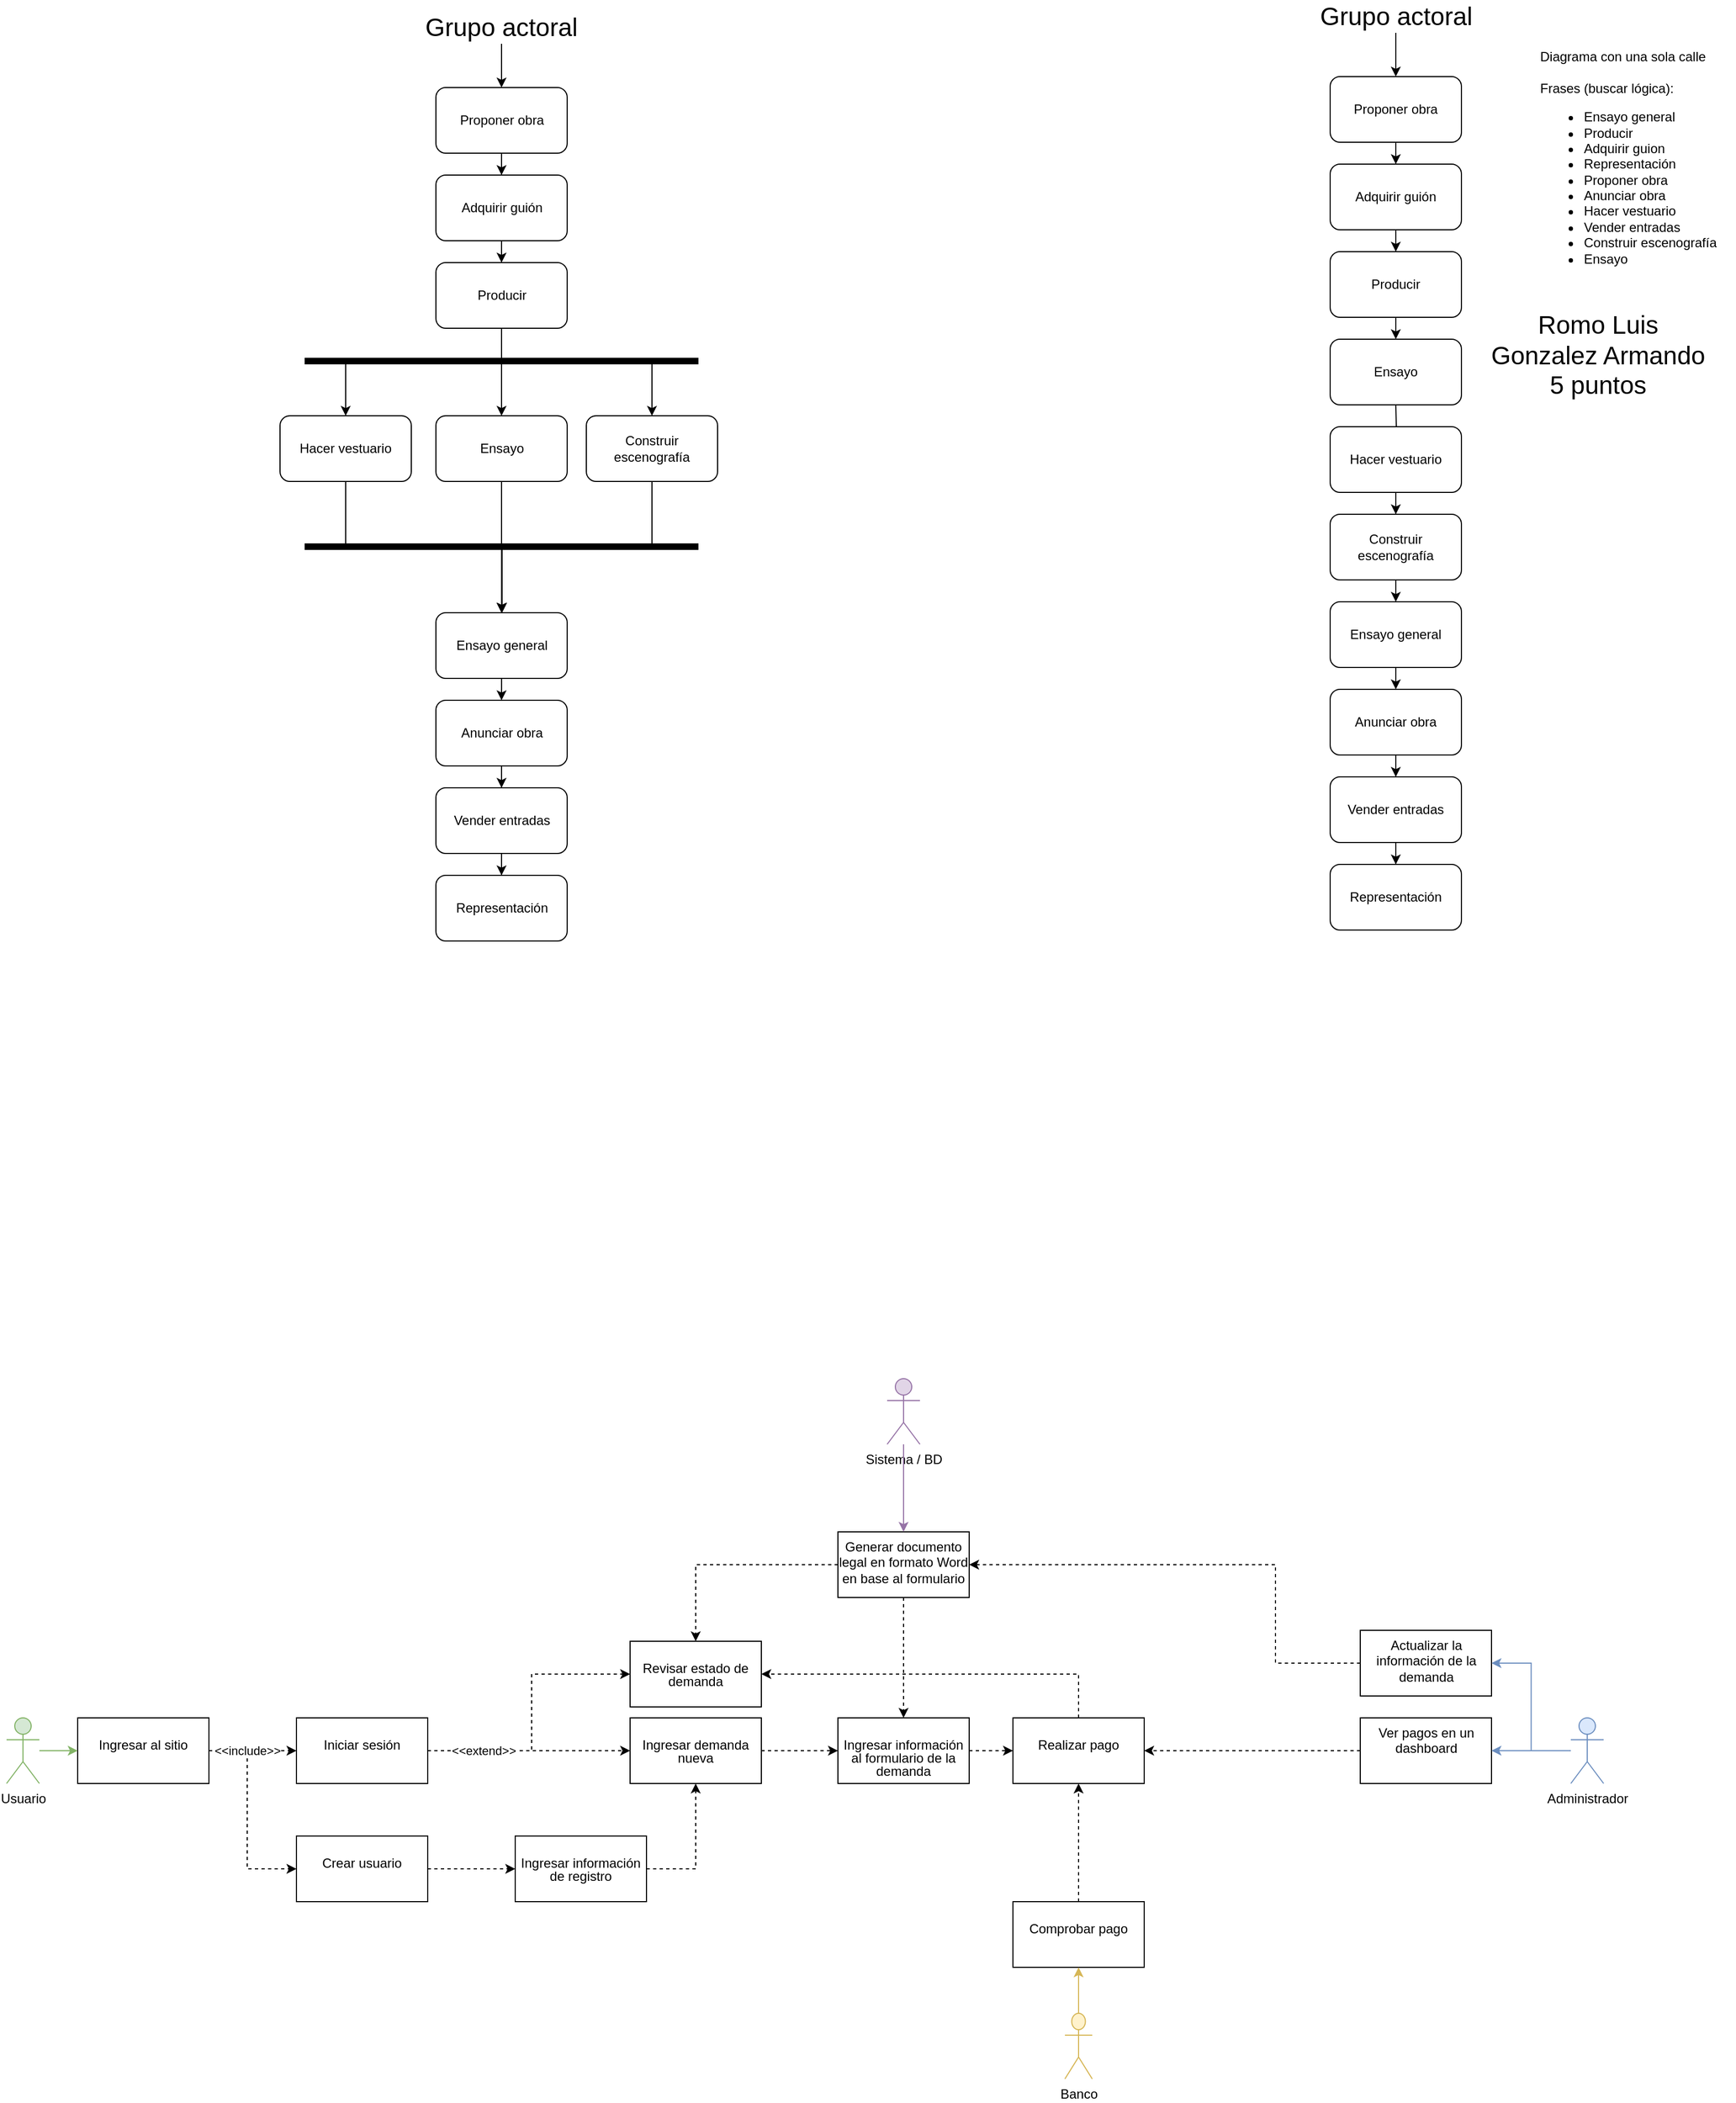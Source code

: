 <mxfile version="16.6.5" type="device"><diagram id="uHA1PcAjIzzWdLv2DEDG" name="Page-1"><mxGraphModel dx="2505" dy="1390" grid="1" gridSize="10" guides="1" tooltips="1" connect="1" arrows="1" fold="1" page="1" pageScale="1" pageWidth="827" pageHeight="1169" math="0" shadow="0"><root><mxCell id="0"/><mxCell id="1" parent="0"/><mxCell id="KL0UWZUUoH1hA8lSt7qz-1" value="Diagrama con una sola calle&lt;br&gt;&lt;br&gt;Frases (buscar lógica):&lt;br&gt;&lt;ul&gt;&lt;li&gt;Ensayo general&lt;/li&gt;&lt;li&gt;Producir&lt;/li&gt;&lt;li&gt;Adquirir guion&lt;/li&gt;&lt;li&gt;Representación&lt;/li&gt;&lt;li&gt;Proponer obra&lt;/li&gt;&lt;li&gt;Anunciar obra&lt;/li&gt;&lt;li&gt;Hacer vestuario&lt;/li&gt;&lt;li&gt;Vender entradas&lt;/li&gt;&lt;li&gt;Construir escenografía&lt;/li&gt;&lt;li&gt;Ensayo&lt;/li&gt;&lt;/ul&gt;" style="text;html=1;strokeColor=none;fillColor=none;align=left;verticalAlign=middle;whiteSpace=wrap;rounded=0;" parent="1" vertex="1"><mxGeometry x="640" y="10" width="180" height="300" as="geometry"/></mxCell><mxCell id="KL0UWZUUoH1hA8lSt7qz-70" value="" style="group" parent="1" vertex="1" connectable="0"><mxGeometry x="-510" y="20" width="400" height="850" as="geometry"/></mxCell><mxCell id="KL0UWZUUoH1hA8lSt7qz-64" style="edgeStyle=orthogonalEdgeStyle;rounded=0;orthogonalLoop=1;jettySize=auto;html=1;entryX=0.5;entryY=0;entryDx=0;entryDy=0;fontSize=23;strokeWidth=1;" parent="KL0UWZUUoH1hA8lSt7qz-70" edge="1"><mxGeometry relative="1" as="geometry"><mxPoint x="202.5" y="430" as="sourcePoint"/><mxPoint x="202.5" y="550" as="targetPoint"/></mxGeometry></mxCell><mxCell id="KL0UWZUUoH1hA8lSt7qz-59" style="edgeStyle=orthogonalEdgeStyle;rounded=0;orthogonalLoop=1;jettySize=auto;html=1;fontSize=23;strokeWidth=1;" parent="KL0UWZUUoH1hA8lSt7qz-70" source="KL0UWZUUoH1hA8lSt7qz-37" edge="1"><mxGeometry relative="1" as="geometry"><mxPoint x="202.5" y="370" as="targetPoint"/></mxGeometry></mxCell><mxCell id="KL0UWZUUoH1hA8lSt7qz-37" value="Producir" style="rounded=1;whiteSpace=wrap;html=1;" parent="KL0UWZUUoH1hA8lSt7qz-70" vertex="1"><mxGeometry x="142.5" y="230" width="120" height="60" as="geometry"/></mxCell><mxCell id="KL0UWZUUoH1hA8lSt7qz-38" style="edgeStyle=orthogonalEdgeStyle;rounded=0;orthogonalLoop=1;jettySize=auto;html=1;entryX=0.5;entryY=0;entryDx=0;entryDy=0;" parent="KL0UWZUUoH1hA8lSt7qz-70" source="KL0UWZUUoH1hA8lSt7qz-39" target="KL0UWZUUoH1hA8lSt7qz-37" edge="1"><mxGeometry relative="1" as="geometry"/></mxCell><mxCell id="KL0UWZUUoH1hA8lSt7qz-39" value="Adquirir guión" style="rounded=1;whiteSpace=wrap;html=1;" parent="KL0UWZUUoH1hA8lSt7qz-70" vertex="1"><mxGeometry x="142.5" y="150" width="120" height="60" as="geometry"/></mxCell><mxCell id="KL0UWZUUoH1hA8lSt7qz-40" value="Representación" style="rounded=1;whiteSpace=wrap;html=1;" parent="KL0UWZUUoH1hA8lSt7qz-70" vertex="1"><mxGeometry x="142.5" y="790" width="120" height="60" as="geometry"/></mxCell><mxCell id="KL0UWZUUoH1hA8lSt7qz-41" style="edgeStyle=orthogonalEdgeStyle;rounded=0;orthogonalLoop=1;jettySize=auto;html=1;entryX=0.5;entryY=0;entryDx=0;entryDy=0;" parent="KL0UWZUUoH1hA8lSt7qz-70" source="KL0UWZUUoH1hA8lSt7qz-42" target="KL0UWZUUoH1hA8lSt7qz-39" edge="1"><mxGeometry relative="1" as="geometry"/></mxCell><mxCell id="KL0UWZUUoH1hA8lSt7qz-42" value="Proponer obra" style="rounded=1;whiteSpace=wrap;html=1;" parent="KL0UWZUUoH1hA8lSt7qz-70" vertex="1"><mxGeometry x="142.5" y="70" width="120" height="60" as="geometry"/></mxCell><mxCell id="KL0UWZUUoH1hA8lSt7qz-44" value="Anunciar obra" style="rounded=1;whiteSpace=wrap;html=1;" parent="KL0UWZUUoH1hA8lSt7qz-70" vertex="1"><mxGeometry x="142.5" y="630" width="120" height="60" as="geometry"/></mxCell><mxCell id="KL0UWZUUoH1hA8lSt7qz-61" style="edgeStyle=orthogonalEdgeStyle;rounded=0;orthogonalLoop=1;jettySize=auto;html=1;fontSize=23;strokeWidth=1;" parent="KL0UWZUUoH1hA8lSt7qz-70" source="KL0UWZUUoH1hA8lSt7qz-46" edge="1"><mxGeometry relative="1" as="geometry"><mxPoint x="203" y="550" as="targetPoint"/><Array as="points"><mxPoint x="60" y="490"/><mxPoint x="203" y="490"/></Array></mxGeometry></mxCell><mxCell id="KL0UWZUUoH1hA8lSt7qz-46" value="Hacer vestuario" style="rounded=1;whiteSpace=wrap;html=1;" parent="KL0UWZUUoH1hA8lSt7qz-70" vertex="1"><mxGeometry y="370" width="120" height="60" as="geometry"/></mxCell><mxCell id="KL0UWZUUoH1hA8lSt7qz-58" style="edgeStyle=orthogonalEdgeStyle;rounded=0;orthogonalLoop=1;jettySize=auto;html=1;entryX=0.5;entryY=0;entryDx=0;entryDy=0;fontSize=23;strokeWidth=1;" parent="KL0UWZUUoH1hA8lSt7qz-70" source="KL0UWZUUoH1hA8lSt7qz-37" target="KL0UWZUUoH1hA8lSt7qz-46" edge="1"><mxGeometry relative="1" as="geometry"><Array as="points"><mxPoint x="203" y="320"/><mxPoint x="60" y="320"/></Array></mxGeometry></mxCell><mxCell id="KL0UWZUUoH1hA8lSt7qz-47" style="edgeStyle=orthogonalEdgeStyle;rounded=0;orthogonalLoop=1;jettySize=auto;html=1;" parent="KL0UWZUUoH1hA8lSt7qz-70" source="KL0UWZUUoH1hA8lSt7qz-48" target="KL0UWZUUoH1hA8lSt7qz-40" edge="1"><mxGeometry relative="1" as="geometry"/></mxCell><mxCell id="KL0UWZUUoH1hA8lSt7qz-48" value="Vender entradas" style="rounded=1;whiteSpace=wrap;html=1;" parent="KL0UWZUUoH1hA8lSt7qz-70" vertex="1"><mxGeometry x="142.5" y="710" width="120" height="60" as="geometry"/></mxCell><mxCell id="KL0UWZUUoH1hA8lSt7qz-43" style="edgeStyle=orthogonalEdgeStyle;rounded=0;orthogonalLoop=1;jettySize=auto;html=1;entryX=0.5;entryY=0;entryDx=0;entryDy=0;" parent="KL0UWZUUoH1hA8lSt7qz-70" source="KL0UWZUUoH1hA8lSt7qz-44" target="KL0UWZUUoH1hA8lSt7qz-48" edge="1"><mxGeometry relative="1" as="geometry"/></mxCell><mxCell id="KL0UWZUUoH1hA8lSt7qz-65" style="edgeStyle=orthogonalEdgeStyle;rounded=0;orthogonalLoop=1;jettySize=auto;html=1;entryX=0.5;entryY=0;entryDx=0;entryDy=0;fontSize=23;strokeWidth=1;" parent="KL0UWZUUoH1hA8lSt7qz-70" source="KL0UWZUUoH1hA8lSt7qz-50" edge="1"><mxGeometry relative="1" as="geometry"><mxPoint x="202.5" y="550" as="targetPoint"/><Array as="points"><mxPoint x="340" y="490"/><mxPoint x="203" y="490"/></Array></mxGeometry></mxCell><mxCell id="KL0UWZUUoH1hA8lSt7qz-50" value="Construir escenografía" style="rounded=1;whiteSpace=wrap;html=1;" parent="KL0UWZUUoH1hA8lSt7qz-70" vertex="1"><mxGeometry x="280" y="370" width="120" height="60" as="geometry"/></mxCell><mxCell id="KL0UWZUUoH1hA8lSt7qz-60" style="edgeStyle=orthogonalEdgeStyle;rounded=0;orthogonalLoop=1;jettySize=auto;html=1;fontSize=23;strokeWidth=1;" parent="KL0UWZUUoH1hA8lSt7qz-70" source="KL0UWZUUoH1hA8lSt7qz-37" target="KL0UWZUUoH1hA8lSt7qz-50" edge="1"><mxGeometry relative="1" as="geometry"><Array as="points"><mxPoint x="203" y="320"/><mxPoint x="340" y="320"/></Array></mxGeometry></mxCell><mxCell id="KL0UWZUUoH1hA8lSt7qz-51" style="edgeStyle=orthogonalEdgeStyle;rounded=0;orthogonalLoop=1;jettySize=auto;html=1;entryX=0.5;entryY=0;entryDx=0;entryDy=0;" parent="KL0UWZUUoH1hA8lSt7qz-70" target="KL0UWZUUoH1hA8lSt7qz-44" edge="1"><mxGeometry relative="1" as="geometry"><mxPoint x="202.533" y="610" as="sourcePoint"/></mxGeometry></mxCell><mxCell id="KL0UWZUUoH1hA8lSt7qz-53" style="edgeStyle=orthogonalEdgeStyle;rounded=0;orthogonalLoop=1;jettySize=auto;html=1;" parent="KL0UWZUUoH1hA8lSt7qz-70" source="KL0UWZUUoH1hA8lSt7qz-54" target="KL0UWZUUoH1hA8lSt7qz-42" edge="1"><mxGeometry relative="1" as="geometry"/></mxCell><mxCell id="KL0UWZUUoH1hA8lSt7qz-54" value="&lt;font style=&quot;font-size: 23px&quot;&gt;Grupo actoral&lt;/font&gt;" style="text;html=1;strokeColor=none;fillColor=none;align=center;verticalAlign=middle;whiteSpace=wrap;rounded=0;" parent="KL0UWZUUoH1hA8lSt7qz-70" vertex="1"><mxGeometry x="120" width="165" height="30" as="geometry"/></mxCell><mxCell id="KL0UWZUUoH1hA8lSt7qz-56" value="" style="endArrow=none;html=1;rounded=0;fontSize=23;strokeWidth=6;" parent="KL0UWZUUoH1hA8lSt7qz-70" edge="1"><mxGeometry width="50" height="50" relative="1" as="geometry"><mxPoint x="22.5" y="320" as="sourcePoint"/><mxPoint x="382.5" y="320" as="targetPoint"/></mxGeometry></mxCell><mxCell id="KL0UWZUUoH1hA8lSt7qz-57" value="" style="endArrow=none;html=1;rounded=0;fontSize=23;strokeWidth=6;" parent="KL0UWZUUoH1hA8lSt7qz-70" edge="1"><mxGeometry width="50" height="50" relative="1" as="geometry"><mxPoint x="22.5" y="489.6" as="sourcePoint"/><mxPoint x="382.5" y="489.6" as="targetPoint"/></mxGeometry></mxCell><mxCell id="KL0UWZUUoH1hA8lSt7qz-66" value="Ensayo" style="rounded=1;whiteSpace=wrap;html=1;" parent="KL0UWZUUoH1hA8lSt7qz-70" vertex="1"><mxGeometry x="142.5" y="370" width="120" height="60" as="geometry"/></mxCell><mxCell id="KL0UWZUUoH1hA8lSt7qz-67" value="Ensayo general" style="rounded=1;whiteSpace=wrap;html=1;" parent="KL0UWZUUoH1hA8lSt7qz-70" vertex="1"><mxGeometry x="142.5" y="550" width="120" height="60" as="geometry"/></mxCell><mxCell id="KL0UWZUUoH1hA8lSt7qz-71" value="" style="group" parent="1" vertex="1" connectable="0"><mxGeometry x="427.5" y="10" width="165" height="850" as="geometry"/></mxCell><mxCell id="KL0UWZUUoH1hA8lSt7qz-26" style="edgeStyle=orthogonalEdgeStyle;rounded=0;orthogonalLoop=1;jettySize=auto;html=1;" parent="KL0UWZUUoH1hA8lSt7qz-71" target="KL0UWZUUoH1hA8lSt7qz-19" edge="1"><mxGeometry relative="1" as="geometry"><mxPoint x="82.5" y="370" as="sourcePoint"/></mxGeometry></mxCell><mxCell id="KL0UWZUUoH1hA8lSt7qz-25" style="edgeStyle=orthogonalEdgeStyle;rounded=0;orthogonalLoop=1;jettySize=auto;html=1;" parent="KL0UWZUUoH1hA8lSt7qz-71" source="KL0UWZUUoH1hA8lSt7qz-14" edge="1"><mxGeometry relative="1" as="geometry"><mxPoint x="82.5" y="310" as="targetPoint"/></mxGeometry></mxCell><mxCell id="KL0UWZUUoH1hA8lSt7qz-14" value="Producir" style="rounded=1;whiteSpace=wrap;html=1;" parent="KL0UWZUUoH1hA8lSt7qz-71" vertex="1"><mxGeometry x="22.5" y="230" width="120" height="60" as="geometry"/></mxCell><mxCell id="KL0UWZUUoH1hA8lSt7qz-24" style="edgeStyle=orthogonalEdgeStyle;rounded=0;orthogonalLoop=1;jettySize=auto;html=1;entryX=0.5;entryY=0;entryDx=0;entryDy=0;" parent="KL0UWZUUoH1hA8lSt7qz-71" source="KL0UWZUUoH1hA8lSt7qz-15" target="KL0UWZUUoH1hA8lSt7qz-14" edge="1"><mxGeometry relative="1" as="geometry"/></mxCell><mxCell id="KL0UWZUUoH1hA8lSt7qz-15" value="Adquirir guión" style="rounded=1;whiteSpace=wrap;html=1;" parent="KL0UWZUUoH1hA8lSt7qz-71" vertex="1"><mxGeometry x="22.5" y="150" width="120" height="60" as="geometry"/></mxCell><mxCell id="KL0UWZUUoH1hA8lSt7qz-16" value="Representación" style="rounded=1;whiteSpace=wrap;html=1;" parent="KL0UWZUUoH1hA8lSt7qz-71" vertex="1"><mxGeometry x="22.5" y="790" width="120" height="60" as="geometry"/></mxCell><mxCell id="KL0UWZUUoH1hA8lSt7qz-23" style="edgeStyle=orthogonalEdgeStyle;rounded=0;orthogonalLoop=1;jettySize=auto;html=1;entryX=0.5;entryY=0;entryDx=0;entryDy=0;" parent="KL0UWZUUoH1hA8lSt7qz-71" source="KL0UWZUUoH1hA8lSt7qz-17" target="KL0UWZUUoH1hA8lSt7qz-15" edge="1"><mxGeometry relative="1" as="geometry"/></mxCell><mxCell id="KL0UWZUUoH1hA8lSt7qz-17" value="Proponer obra" style="rounded=1;whiteSpace=wrap;html=1;" parent="KL0UWZUUoH1hA8lSt7qz-71" vertex="1"><mxGeometry x="22.5" y="70" width="120" height="60" as="geometry"/></mxCell><mxCell id="KL0UWZUUoH1hA8lSt7qz-18" value="Anunciar obra" style="rounded=1;whiteSpace=wrap;html=1;" parent="KL0UWZUUoH1hA8lSt7qz-71" vertex="1"><mxGeometry x="22.5" y="630" width="120" height="60" as="geometry"/></mxCell><mxCell id="KL0UWZUUoH1hA8lSt7qz-19" value="Hacer vestuario" style="rounded=1;whiteSpace=wrap;html=1;" parent="KL0UWZUUoH1hA8lSt7qz-71" vertex="1"><mxGeometry x="22.5" y="390" width="120" height="60" as="geometry"/></mxCell><mxCell id="KL0UWZUUoH1hA8lSt7qz-31" style="edgeStyle=orthogonalEdgeStyle;rounded=0;orthogonalLoop=1;jettySize=auto;html=1;" parent="KL0UWZUUoH1hA8lSt7qz-71" source="KL0UWZUUoH1hA8lSt7qz-20" target="KL0UWZUUoH1hA8lSt7qz-16" edge="1"><mxGeometry relative="1" as="geometry"/></mxCell><mxCell id="KL0UWZUUoH1hA8lSt7qz-20" value="Vender entradas" style="rounded=1;whiteSpace=wrap;html=1;" parent="KL0UWZUUoH1hA8lSt7qz-71" vertex="1"><mxGeometry x="22.5" y="710" width="120" height="60" as="geometry"/></mxCell><mxCell id="KL0UWZUUoH1hA8lSt7qz-30" style="edgeStyle=orthogonalEdgeStyle;rounded=0;orthogonalLoop=1;jettySize=auto;html=1;entryX=0.5;entryY=0;entryDx=0;entryDy=0;" parent="KL0UWZUUoH1hA8lSt7qz-71" source="KL0UWZUUoH1hA8lSt7qz-18" target="KL0UWZUUoH1hA8lSt7qz-20" edge="1"><mxGeometry relative="1" as="geometry"/></mxCell><mxCell id="KL0UWZUUoH1hA8lSt7qz-28" style="edgeStyle=orthogonalEdgeStyle;rounded=0;orthogonalLoop=1;jettySize=auto;html=1;entryX=0.5;entryY=0;entryDx=0;entryDy=0;" parent="KL0UWZUUoH1hA8lSt7qz-71" source="KL0UWZUUoH1hA8lSt7qz-21" edge="1"><mxGeometry relative="1" as="geometry"><mxPoint x="82.5" y="550" as="targetPoint"/></mxGeometry></mxCell><mxCell id="KL0UWZUUoH1hA8lSt7qz-21" value="Construir escenografía" style="rounded=1;whiteSpace=wrap;html=1;" parent="KL0UWZUUoH1hA8lSt7qz-71" vertex="1"><mxGeometry x="22.5" y="470" width="120" height="60" as="geometry"/></mxCell><mxCell id="KL0UWZUUoH1hA8lSt7qz-27" style="edgeStyle=orthogonalEdgeStyle;rounded=0;orthogonalLoop=1;jettySize=auto;html=1;entryX=0.5;entryY=0;entryDx=0;entryDy=0;" parent="KL0UWZUUoH1hA8lSt7qz-71" source="KL0UWZUUoH1hA8lSt7qz-19" target="KL0UWZUUoH1hA8lSt7qz-21" edge="1"><mxGeometry relative="1" as="geometry"/></mxCell><mxCell id="KL0UWZUUoH1hA8lSt7qz-29" style="edgeStyle=orthogonalEdgeStyle;rounded=0;orthogonalLoop=1;jettySize=auto;html=1;entryX=0.5;entryY=0;entryDx=0;entryDy=0;" parent="KL0UWZUUoH1hA8lSt7qz-71" target="KL0UWZUUoH1hA8lSt7qz-18" edge="1"><mxGeometry relative="1" as="geometry"><mxPoint x="82.5" y="610" as="sourcePoint"/></mxGeometry></mxCell><mxCell id="KL0UWZUUoH1hA8lSt7qz-33" style="edgeStyle=orthogonalEdgeStyle;rounded=0;orthogonalLoop=1;jettySize=auto;html=1;" parent="KL0UWZUUoH1hA8lSt7qz-71" source="KL0UWZUUoH1hA8lSt7qz-32" target="KL0UWZUUoH1hA8lSt7qz-17" edge="1"><mxGeometry relative="1" as="geometry"/></mxCell><mxCell id="KL0UWZUUoH1hA8lSt7qz-32" value="&lt;font style=&quot;font-size: 23px&quot;&gt;Grupo actoral&lt;/font&gt;" style="text;html=1;strokeColor=none;fillColor=none;align=center;verticalAlign=middle;whiteSpace=wrap;rounded=0;" parent="KL0UWZUUoH1hA8lSt7qz-71" vertex="1"><mxGeometry width="165" height="30" as="geometry"/></mxCell><mxCell id="KL0UWZUUoH1hA8lSt7qz-68" value="Ensayo" style="rounded=1;whiteSpace=wrap;html=1;" parent="KL0UWZUUoH1hA8lSt7qz-71" vertex="1"><mxGeometry x="22.5" y="310" width="120" height="60" as="geometry"/></mxCell><mxCell id="KL0UWZUUoH1hA8lSt7qz-69" value="Ensayo general" style="rounded=1;whiteSpace=wrap;html=1;" parent="KL0UWZUUoH1hA8lSt7qz-71" vertex="1"><mxGeometry x="22.5" y="550" width="120" height="60" as="geometry"/></mxCell><mxCell id="KL0UWZUUoH1hA8lSt7qz-72" value="Romo Luis&lt;br&gt;Gonzalez Armando&lt;br&gt;5 puntos" style="text;html=1;strokeColor=none;fillColor=none;align=center;verticalAlign=middle;whiteSpace=wrap;rounded=0;fontSize=23;" parent="1" vertex="1"><mxGeometry x="570" y="320" width="250" height="30" as="geometry"/></mxCell><mxCell id="xRIBHftdkWutgnWK64R4-59" value="" style="group" vertex="1" connectable="0" parent="1"><mxGeometry x="-760" y="1270" width="1460" height="640" as="geometry"/></mxCell><mxCell id="xRIBHftdkWutgnWK64R4-7" value="Usuario" style="shape=umlActor;verticalLabelPosition=bottom;verticalAlign=top;html=1;outlineConnect=0;fillColor=#d5e8d4;strokeColor=#82b366;" vertex="1" parent="xRIBHftdkWutgnWK64R4-59"><mxGeometry y="310" width="30" height="60" as="geometry"/></mxCell><mxCell id="xRIBHftdkWutgnWK64R4-8" value="Administrador" style="shape=umlActor;verticalLabelPosition=bottom;verticalAlign=top;html=1;outlineConnect=0;fillColor=#dae8fc;strokeColor=#6c8ebf;" vertex="1" parent="xRIBHftdkWutgnWK64R4-59"><mxGeometry x="1430" y="310" width="30" height="60" as="geometry"/></mxCell><mxCell id="xRIBHftdkWutgnWK64R4-13" value="&lt;p style=&quot;line-height: 1&quot;&gt;Ingresar al sitio&lt;/p&gt;" style="whiteSpace=wrap;html=1;verticalAlign=top;fillColor=#FFFFFF;" vertex="1" parent="xRIBHftdkWutgnWK64R4-59"><mxGeometry x="65" y="310" width="120" height="60" as="geometry"/></mxCell><mxCell id="xRIBHftdkWutgnWK64R4-14" value="" style="edgeStyle=orthogonalEdgeStyle;rounded=0;orthogonalLoop=1;jettySize=auto;html=1;fillColor=#d5e8d4;strokeColor=#82b366;" edge="1" parent="xRIBHftdkWutgnWK64R4-59" source="xRIBHftdkWutgnWK64R4-7" target="xRIBHftdkWutgnWK64R4-13"><mxGeometry relative="1" as="geometry"/></mxCell><mxCell id="xRIBHftdkWutgnWK64R4-15" value="&lt;p style=&quot;line-height: 1&quot;&gt;Iniciar sesión&lt;/p&gt;" style="whiteSpace=wrap;html=1;verticalAlign=top;fillColor=#FFFFFF;" vertex="1" parent="xRIBHftdkWutgnWK64R4-59"><mxGeometry x="265" y="310" width="120" height="60" as="geometry"/></mxCell><mxCell id="xRIBHftdkWutgnWK64R4-16" value="" style="edgeStyle=orthogonalEdgeStyle;rounded=0;orthogonalLoop=1;jettySize=auto;html=1;dashed=1;" edge="1" parent="xRIBHftdkWutgnWK64R4-59" source="xRIBHftdkWutgnWK64R4-13" target="xRIBHftdkWutgnWK64R4-15"><mxGeometry relative="1" as="geometry"/></mxCell><mxCell id="xRIBHftdkWutgnWK64R4-17" value="&lt;p style=&quot;line-height: 1&quot;&gt;Crear usuario&lt;/p&gt;" style="whiteSpace=wrap;html=1;verticalAlign=top;fillColor=#FFFFFF;" vertex="1" parent="xRIBHftdkWutgnWK64R4-59"><mxGeometry x="265" y="418" width="120" height="60" as="geometry"/></mxCell><mxCell id="xRIBHftdkWutgnWK64R4-18" value="" style="edgeStyle=orthogonalEdgeStyle;rounded=0;orthogonalLoop=1;jettySize=auto;html=1;dashed=1;" edge="1" parent="xRIBHftdkWutgnWK64R4-59" source="xRIBHftdkWutgnWK64R4-13" target="xRIBHftdkWutgnWK64R4-17"><mxGeometry relative="1" as="geometry"><Array as="points"><mxPoint x="220" y="340"/><mxPoint x="220" y="448"/></Array></mxGeometry></mxCell><mxCell id="xRIBHftdkWutgnWK64R4-19" value="&amp;lt;&amp;lt;include&amp;gt;&amp;gt;" style="edgeLabel;html=1;align=center;verticalAlign=middle;resizable=0;points=[];" vertex="1" connectable="0" parent="xRIBHftdkWutgnWK64R4-18"><mxGeometry x="-0.722" y="-1" relative="1" as="geometry"><mxPoint x="9" y="-1" as="offset"/></mxGeometry></mxCell><mxCell id="xRIBHftdkWutgnWK64R4-20" value="&lt;p style=&quot;line-height: 1&quot;&gt;Ingresar información de registro&lt;/p&gt;" style="whiteSpace=wrap;html=1;verticalAlign=top;fillColor=#FFFFFF;" vertex="1" parent="xRIBHftdkWutgnWK64R4-59"><mxGeometry x="465" y="418" width="120" height="60" as="geometry"/></mxCell><mxCell id="xRIBHftdkWutgnWK64R4-21" value="" style="edgeStyle=orthogonalEdgeStyle;rounded=0;orthogonalLoop=1;jettySize=auto;html=1;dashed=1;" edge="1" parent="xRIBHftdkWutgnWK64R4-59" source="xRIBHftdkWutgnWK64R4-17" target="xRIBHftdkWutgnWK64R4-20"><mxGeometry relative="1" as="geometry"/></mxCell><mxCell id="xRIBHftdkWutgnWK64R4-22" value="&lt;p style=&quot;line-height: 1&quot;&gt;Ingresar demanda nueva&lt;/p&gt;" style="whiteSpace=wrap;html=1;verticalAlign=top;fillColor=#FFFFFF;" vertex="1" parent="xRIBHftdkWutgnWK64R4-59"><mxGeometry x="570" y="310" width="120" height="60" as="geometry"/></mxCell><mxCell id="xRIBHftdkWutgnWK64R4-23" value="" style="edgeStyle=orthogonalEdgeStyle;rounded=0;orthogonalLoop=1;jettySize=auto;html=1;dashed=1;" edge="1" parent="xRIBHftdkWutgnWK64R4-59" source="xRIBHftdkWutgnWK64R4-15" target="xRIBHftdkWutgnWK64R4-22"><mxGeometry relative="1" as="geometry"/></mxCell><mxCell id="xRIBHftdkWutgnWK64R4-27" style="edgeStyle=orthogonalEdgeStyle;rounded=0;orthogonalLoop=1;jettySize=auto;html=1;entryX=0.5;entryY=1;entryDx=0;entryDy=0;dashed=1;" edge="1" parent="xRIBHftdkWutgnWK64R4-59" source="xRIBHftdkWutgnWK64R4-20" target="xRIBHftdkWutgnWK64R4-22"><mxGeometry relative="1" as="geometry"><Array as="points"><mxPoint x="630" y="448"/></Array></mxGeometry></mxCell><mxCell id="xRIBHftdkWutgnWK64R4-24" value="&lt;p style=&quot;line-height: 1&quot;&gt;Revisar estado de demanda&lt;/p&gt;" style="whiteSpace=wrap;html=1;verticalAlign=top;fillColor=#FFFFFF;" vertex="1" parent="xRIBHftdkWutgnWK64R4-59"><mxGeometry x="570" y="240" width="120" height="60" as="geometry"/></mxCell><mxCell id="xRIBHftdkWutgnWK64R4-25" value="" style="edgeStyle=orthogonalEdgeStyle;rounded=0;orthogonalLoop=1;jettySize=auto;html=1;dashed=1;entryX=0;entryY=0.5;entryDx=0;entryDy=0;" edge="1" parent="xRIBHftdkWutgnWK64R4-59" source="xRIBHftdkWutgnWK64R4-15" target="xRIBHftdkWutgnWK64R4-24"><mxGeometry relative="1" as="geometry"><Array as="points"><mxPoint x="480" y="340"/><mxPoint x="480" y="270"/></Array></mxGeometry></mxCell><mxCell id="xRIBHftdkWutgnWK64R4-26" value="&amp;lt;&amp;lt;extend&amp;gt;&amp;gt;" style="edgeLabel;html=1;align=center;verticalAlign=middle;resizable=0;points=[];" vertex="1" connectable="0" parent="xRIBHftdkWutgnWK64R4-25"><mxGeometry x="-0.789" y="-1" relative="1" as="geometry"><mxPoint x="24" y="-1" as="offset"/></mxGeometry></mxCell><mxCell id="xRIBHftdkWutgnWK64R4-28" value="&lt;p style=&quot;line-height: 1&quot;&gt;Ingresar información al formulario de la demanda&lt;/p&gt;" style="whiteSpace=wrap;html=1;verticalAlign=top;fillColor=#FFFFFF;" vertex="1" parent="xRIBHftdkWutgnWK64R4-59"><mxGeometry x="760" y="310" width="120" height="60" as="geometry"/></mxCell><mxCell id="xRIBHftdkWutgnWK64R4-29" value="" style="edgeStyle=orthogonalEdgeStyle;rounded=0;orthogonalLoop=1;jettySize=auto;html=1;dashed=1;" edge="1" parent="xRIBHftdkWutgnWK64R4-59" source="xRIBHftdkWutgnWK64R4-22" target="xRIBHftdkWutgnWK64R4-28"><mxGeometry relative="1" as="geometry"/></mxCell><mxCell id="xRIBHftdkWutgnWK64R4-32" style="edgeStyle=orthogonalEdgeStyle;rounded=0;orthogonalLoop=1;jettySize=auto;html=1;entryX=1;entryY=0.5;entryDx=0;entryDy=0;dashed=1;" edge="1" parent="xRIBHftdkWutgnWK64R4-59" source="xRIBHftdkWutgnWK64R4-30" target="xRIBHftdkWutgnWK64R4-24"><mxGeometry relative="1" as="geometry"><Array as="points"><mxPoint x="980" y="270"/></Array></mxGeometry></mxCell><mxCell id="xRIBHftdkWutgnWK64R4-30" value="&lt;p style=&quot;line-height: 1&quot;&gt;Realizar pago&lt;/p&gt;" style="whiteSpace=wrap;html=1;verticalAlign=top;fillColor=#FFFFFF;" vertex="1" parent="xRIBHftdkWutgnWK64R4-59"><mxGeometry x="920" y="310" width="120" height="60" as="geometry"/></mxCell><mxCell id="xRIBHftdkWutgnWK64R4-31" value="" style="edgeStyle=orthogonalEdgeStyle;rounded=0;orthogonalLoop=1;jettySize=auto;html=1;dashed=1;" edge="1" parent="xRIBHftdkWutgnWK64R4-59" source="xRIBHftdkWutgnWK64R4-28" target="xRIBHftdkWutgnWK64R4-30"><mxGeometry relative="1" as="geometry"/></mxCell><mxCell id="xRIBHftdkWutgnWK64R4-33" value="Sistema / BD" style="shape=umlActor;verticalLabelPosition=bottom;verticalAlign=top;html=1;outlineConnect=0;fillColor=#e1d5e7;strokeColor=#9673a6;" vertex="1" parent="xRIBHftdkWutgnWK64R4-59"><mxGeometry x="805" width="30" height="60" as="geometry"/></mxCell><mxCell id="xRIBHftdkWutgnWK64R4-37" style="edgeStyle=orthogonalEdgeStyle;rounded=0;orthogonalLoop=1;jettySize=auto;html=1;dashed=1;" edge="1" parent="xRIBHftdkWutgnWK64R4-59" source="xRIBHftdkWutgnWK64R4-34" target="xRIBHftdkWutgnWK64R4-28"><mxGeometry relative="1" as="geometry"/></mxCell><mxCell id="xRIBHftdkWutgnWK64R4-53" style="edgeStyle=orthogonalEdgeStyle;rounded=0;orthogonalLoop=1;jettySize=auto;html=1;dashed=1;" edge="1" parent="xRIBHftdkWutgnWK64R4-59" source="xRIBHftdkWutgnWK64R4-34" target="xRIBHftdkWutgnWK64R4-24"><mxGeometry relative="1" as="geometry"><mxPoint x="690" y="190" as="targetPoint"/></mxGeometry></mxCell><mxCell id="xRIBHftdkWutgnWK64R4-34" value="Generar documento legal en formato Word en base al formulario" style="whiteSpace=wrap;html=1;verticalAlign=top;fillColor=#FFFFFF;" vertex="1" parent="xRIBHftdkWutgnWK64R4-59"><mxGeometry x="760" y="140" width="120" height="60" as="geometry"/></mxCell><mxCell id="xRIBHftdkWutgnWK64R4-35" value="" style="edgeStyle=orthogonalEdgeStyle;rounded=0;orthogonalLoop=1;jettySize=auto;html=1;fillColor=#e1d5e7;strokeColor=#9673a6;" edge="1" parent="xRIBHftdkWutgnWK64R4-59" source="xRIBHftdkWutgnWK64R4-33" target="xRIBHftdkWutgnWK64R4-34"><mxGeometry relative="1" as="geometry"/></mxCell><mxCell id="xRIBHftdkWutgnWK64R4-38" value="Banco" style="shape=umlActor;verticalLabelPosition=bottom;verticalAlign=top;html=1;outlineConnect=0;fillColor=#fff2cc;strokeColor=#d6b656;" vertex="1" parent="xRIBHftdkWutgnWK64R4-59"><mxGeometry x="967.5" y="580" width="25" height="60" as="geometry"/></mxCell><mxCell id="xRIBHftdkWutgnWK64R4-41" style="edgeStyle=orthogonalEdgeStyle;rounded=0;orthogonalLoop=1;jettySize=auto;html=1;dashed=1;" edge="1" parent="xRIBHftdkWutgnWK64R4-59" source="xRIBHftdkWutgnWK64R4-39" target="xRIBHftdkWutgnWK64R4-30"><mxGeometry relative="1" as="geometry"/></mxCell><mxCell id="xRIBHftdkWutgnWK64R4-39" value="&lt;p style=&quot;line-height: 1&quot;&gt;Comprobar pago&lt;/p&gt;" style="whiteSpace=wrap;html=1;verticalAlign=top;fillColor=#FFFFFF;" vertex="1" parent="xRIBHftdkWutgnWK64R4-59"><mxGeometry x="920" y="478" width="120" height="60" as="geometry"/></mxCell><mxCell id="xRIBHftdkWutgnWK64R4-40" style="edgeStyle=orthogonalEdgeStyle;rounded=0;orthogonalLoop=1;jettySize=auto;html=1;fillColor=#fff2cc;strokeColor=#d6b656;" edge="1" parent="xRIBHftdkWutgnWK64R4-59" source="xRIBHftdkWutgnWK64R4-38" target="xRIBHftdkWutgnWK64R4-39"><mxGeometry relative="1" as="geometry"/></mxCell><mxCell id="xRIBHftdkWutgnWK64R4-47" value="" style="edgeStyle=orthogonalEdgeStyle;rounded=0;orthogonalLoop=1;jettySize=auto;html=1;dashed=1;" edge="1" parent="xRIBHftdkWutgnWK64R4-59" source="xRIBHftdkWutgnWK64R4-45" target="xRIBHftdkWutgnWK64R4-30"><mxGeometry relative="1" as="geometry"/></mxCell><mxCell id="xRIBHftdkWutgnWK64R4-45" value="Ver pagos en un dashboard" style="whiteSpace=wrap;html=1;verticalAlign=top;fillColor=#FFFFFF;" vertex="1" parent="xRIBHftdkWutgnWK64R4-59"><mxGeometry x="1237.5" y="310" width="120" height="60" as="geometry"/></mxCell><mxCell id="xRIBHftdkWutgnWK64R4-46" value="" style="edgeStyle=orthogonalEdgeStyle;rounded=0;orthogonalLoop=1;jettySize=auto;html=1;fillColor=#dae8fc;strokeColor=#6c8ebf;" edge="1" parent="xRIBHftdkWutgnWK64R4-59" source="xRIBHftdkWutgnWK64R4-8" target="xRIBHftdkWutgnWK64R4-45"><mxGeometry relative="1" as="geometry"/></mxCell><mxCell id="xRIBHftdkWutgnWK64R4-52" style="edgeStyle=orthogonalEdgeStyle;rounded=0;orthogonalLoop=1;jettySize=auto;html=1;entryX=1;entryY=0.5;entryDx=0;entryDy=0;dashed=1;" edge="1" parent="xRIBHftdkWutgnWK64R4-59" source="xRIBHftdkWutgnWK64R4-48" target="xRIBHftdkWutgnWK64R4-34"><mxGeometry relative="1" as="geometry"><Array as="points"><mxPoint x="1160" y="260"/><mxPoint x="1160" y="170"/></Array></mxGeometry></mxCell><mxCell id="xRIBHftdkWutgnWK64R4-48" value="Actualizar la información de la demanda" style="whiteSpace=wrap;html=1;verticalAlign=top;fillColor=#FFFFFF;" vertex="1" parent="xRIBHftdkWutgnWK64R4-59"><mxGeometry x="1237.5" y="230" width="120" height="60" as="geometry"/></mxCell><mxCell id="xRIBHftdkWutgnWK64R4-49" style="edgeStyle=orthogonalEdgeStyle;rounded=0;orthogonalLoop=1;jettySize=auto;html=1;entryX=1;entryY=0.5;entryDx=0;entryDy=0;fillColor=#dae8fc;strokeColor=#6c8ebf;" edge="1" parent="xRIBHftdkWutgnWK64R4-59" source="xRIBHftdkWutgnWK64R4-8" target="xRIBHftdkWutgnWK64R4-48"><mxGeometry relative="1" as="geometry"/></mxCell></root></mxGraphModel></diagram></mxfile>
